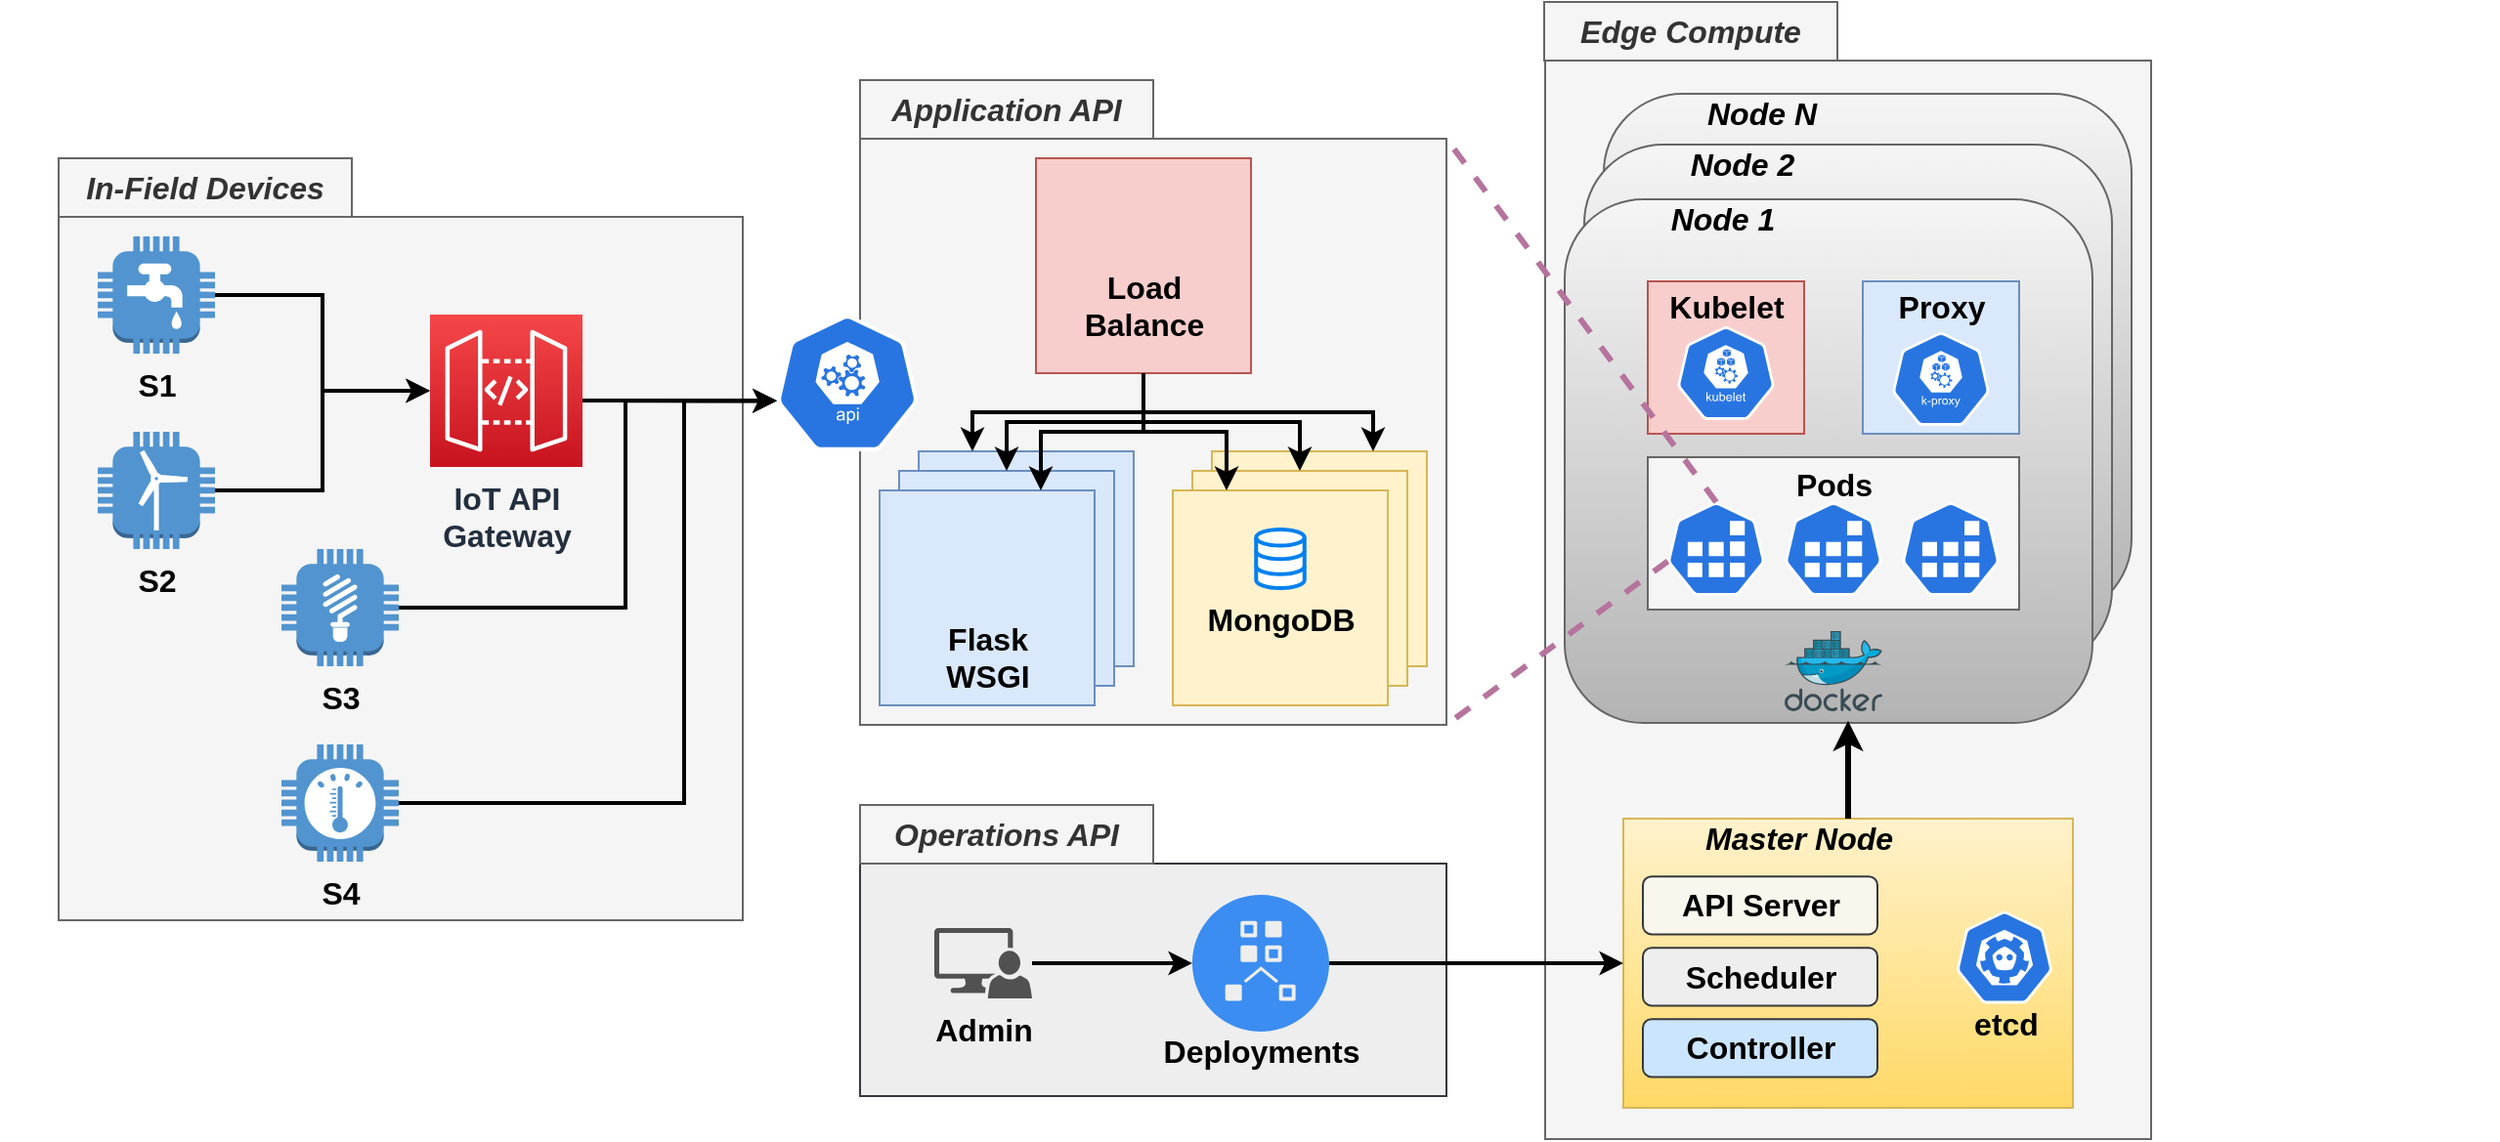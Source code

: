 <mxfile version="12.7.1" type="github">
  <diagram id="RAriAX78_pOGeq3DnyW0" name="Page-1">
    <mxGraphModel dx="1422" dy="729" grid="1" gridSize="10" guides="1" tooltips="1" connect="1" arrows="1" fold="1" page="1" pageScale="1" pageWidth="1100" pageHeight="850" math="0" shadow="0">
      <root>
        <mxCell id="0" />
        <mxCell id="1" parent="0" />
        <mxCell id="qDfdC1Bbom6j9W12h59z-249" value="" style="rounded=0;whiteSpace=wrap;html=1;labelBackgroundColor=none;fillColor=#eeeeee;strokeColor=#36393d;" vertex="1" parent="1">
          <mxGeometry x="480" y="501" width="300" height="119" as="geometry" />
        </mxCell>
        <mxCell id="qDfdC1Bbom6j9W12h59z-40" value="" style="group" vertex="1" connectable="0" parent="1">
          <mxGeometry x="1048" y="294" width="270" height="348" as="geometry" />
        </mxCell>
        <mxCell id="qDfdC1Bbom6j9W12h59z-122" value="" style="group" vertex="1" connectable="0" parent="qDfdC1Bbom6j9W12h59z-40">
          <mxGeometry x="-217.5" y="-204" width="310" height="552" as="geometry" />
        </mxCell>
        <mxCell id="qDfdC1Bbom6j9W12h59z-113" value="" style="rounded=0;whiteSpace=wrap;html=1;labelBackgroundColor=none;fillColor=#f5f5f5;strokeColor=#666666;fontColor=#333333;" vertex="1" parent="qDfdC1Bbom6j9W12h59z-122">
          <mxGeometry width="310" height="552" as="geometry" />
        </mxCell>
        <mxCell id="qDfdC1Bbom6j9W12h59z-41" value="" style="rounded=1;whiteSpace=wrap;html=1;gradientColor=#b3b3b3;fillColor=#f5f5f5;strokeColor=#666666;" vertex="1" parent="qDfdC1Bbom6j9W12h59z-122">
          <mxGeometry x="30" y="17" width="270" height="268" as="geometry" />
        </mxCell>
        <mxCell id="qDfdC1Bbom6j9W12h59z-42" value="&lt;i&gt;&lt;b&gt;&lt;font style=&quot;font-size: 16px&quot;&gt;Node N&lt;br&gt;&lt;/font&gt;&lt;/b&gt;&lt;/i&gt;" style="text;html=1;align=center;verticalAlign=middle;resizable=0;points=[];autosize=1;" vertex="1" parent="qDfdC1Bbom6j9W12h59z-122">
          <mxGeometry x="70" y="17" width="80" height="20" as="geometry" />
        </mxCell>
        <mxCell id="qDfdC1Bbom6j9W12h59z-38" value="" style="rounded=1;whiteSpace=wrap;html=1;gradientColor=#b3b3b3;fillColor=#f5f5f5;strokeColor=#666666;" vertex="1" parent="qDfdC1Bbom6j9W12h59z-122">
          <mxGeometry x="20" y="43" width="270" height="268" as="geometry" />
        </mxCell>
        <mxCell id="qDfdC1Bbom6j9W12h59z-39" value="&lt;i&gt;&lt;b&gt;&lt;font style=&quot;font-size: 16px&quot;&gt;Node 2&lt;br&gt;&lt;/font&gt;&lt;/b&gt;&lt;/i&gt;" style="text;html=1;align=center;verticalAlign=middle;resizable=0;points=[];autosize=1;" vertex="1" parent="qDfdC1Bbom6j9W12h59z-122">
          <mxGeometry x="60" y="43" width="80" height="20" as="geometry" />
        </mxCell>
        <mxCell id="qDfdC1Bbom6j9W12h59z-2" value="" style="rounded=1;whiteSpace=wrap;html=1;gradientColor=#b3b3b3;fillColor=#f5f5f5;strokeColor=#666666;" vertex="1" parent="qDfdC1Bbom6j9W12h59z-122">
          <mxGeometry x="10" y="71" width="270" height="268" as="geometry" />
        </mxCell>
        <mxCell id="qDfdC1Bbom6j9W12h59z-29" value="&lt;i&gt;&lt;b&gt;&lt;font style=&quot;font-size: 16px&quot;&gt;Node 1&lt;br&gt;&lt;/font&gt;&lt;/b&gt;&lt;/i&gt;" style="text;html=1;align=center;verticalAlign=middle;resizable=0;points=[];autosize=1;" vertex="1" parent="qDfdC1Bbom6j9W12h59z-122">
          <mxGeometry x="50" y="71" width="80" height="20" as="geometry" />
        </mxCell>
        <mxCell id="qDfdC1Bbom6j9W12h59z-44" value="" style="group" vertex="1" connectable="0" parent="qDfdC1Bbom6j9W12h59z-122">
          <mxGeometry x="47.5" y="113" width="195" height="220" as="geometry" />
        </mxCell>
        <mxCell id="qDfdC1Bbom6j9W12h59z-4" value="" style="aspect=fixed;html=1;points=[];align=center;image;fontSize=12;image=img/lib/mscae/Docker.svg;" vertex="1" parent="qDfdC1Bbom6j9W12h59z-44">
          <mxGeometry x="75" y="179" width="50" height="41" as="geometry" />
        </mxCell>
        <mxCell id="qDfdC1Bbom6j9W12h59z-28" value="" style="group" vertex="1" connectable="0" parent="qDfdC1Bbom6j9W12h59z-44">
          <mxGeometry width="195" height="168" as="geometry" />
        </mxCell>
        <mxCell id="qDfdC1Bbom6j9W12h59z-25" value="" style="rounded=0;whiteSpace=wrap;html=1;fillColor=#dae8fc;strokeColor=#6c8ebf;" vertex="1" parent="qDfdC1Bbom6j9W12h59z-28">
          <mxGeometry x="115" width="80" height="78" as="geometry" />
        </mxCell>
        <mxCell id="qDfdC1Bbom6j9W12h59z-13" value="" style="html=1;dashed=0;whitespace=wrap;fillColor=#2875E2;strokeColor=#ffffff;points=[[0.005,0.63,0],[0.1,0.2,0],[0.9,0.2,0],[0.5,0,0],[0.995,0.63,0],[0.72,0.99,0],[0.5,1,0],[0.28,0.99,0]];shape=mxgraph.kubernetes.icon;prIcon=k_proxy" vertex="1" parent="qDfdC1Bbom6j9W12h59z-28">
          <mxGeometry x="130" y="26" width="50" height="48" as="geometry" />
        </mxCell>
        <mxCell id="qDfdC1Bbom6j9W12h59z-19" value="" style="group" vertex="1" connectable="0" parent="qDfdC1Bbom6j9W12h59z-28">
          <mxGeometry x="5" y="90" width="190" height="78" as="geometry" />
        </mxCell>
        <mxCell id="qDfdC1Bbom6j9W12h59z-6" value="" style="rounded=0;whiteSpace=wrap;html=1;fillColor=#f5f5f5;strokeColor=#666666;fontColor=#333333;" vertex="1" parent="qDfdC1Bbom6j9W12h59z-19">
          <mxGeometry width="190" height="78" as="geometry" />
        </mxCell>
        <mxCell id="qDfdC1Bbom6j9W12h59z-7" value="" style="html=1;dashed=0;whitespace=wrap;fillColor=#2875E2;strokeColor=#ffffff;points=[[0.005,0.63,0],[0.1,0.2,0],[0.9,0.2,0],[0.5,0,0],[0.995,0.63,0],[0.72,0.99,0],[0.5,1,0],[0.28,0.99,0]];shape=mxgraph.kubernetes.icon;prIcon=job" vertex="1" parent="qDfdC1Bbom6j9W12h59z-19">
          <mxGeometry x="10" y="23" width="50" height="48" as="geometry" />
        </mxCell>
        <mxCell id="qDfdC1Bbom6j9W12h59z-8" value="" style="html=1;dashed=0;whitespace=wrap;fillColor=#2875E2;strokeColor=#ffffff;points=[[0.005,0.63,0],[0.1,0.2,0],[0.9,0.2,0],[0.5,0,0],[0.995,0.63,0],[0.72,0.99,0],[0.5,1,0],[0.28,0.99,0]];shape=mxgraph.kubernetes.icon;prIcon=job" vertex="1" parent="qDfdC1Bbom6j9W12h59z-19">
          <mxGeometry x="70" y="23" width="50" height="48" as="geometry" />
        </mxCell>
        <mxCell id="qDfdC1Bbom6j9W12h59z-9" value="" style="html=1;dashed=0;whitespace=wrap;fillColor=#2875E2;strokeColor=#ffffff;points=[[0.005,0.63,0],[0.1,0.2,0],[0.9,0.2,0],[0.5,0,0],[0.995,0.63,0],[0.72,0.99,0],[0.5,1,0],[0.28,0.99,0]];shape=mxgraph.kubernetes.icon;prIcon=job" vertex="1" parent="qDfdC1Bbom6j9W12h59z-19">
          <mxGeometry x="130" y="23" width="50" height="48" as="geometry" />
        </mxCell>
        <mxCell id="qDfdC1Bbom6j9W12h59z-10" value="&lt;font style=&quot;font-size: 16px&quot;&gt;&lt;b&gt;Pods&lt;/b&gt;&lt;/font&gt;" style="text;html=1;align=center;verticalAlign=middle;resizable=0;points=[];autosize=1;" vertex="1" parent="qDfdC1Bbom6j9W12h59z-19">
          <mxGeometry x="65" y="4" width="60" height="20" as="geometry" />
        </mxCell>
        <mxCell id="qDfdC1Bbom6j9W12h59z-18" value="" style="rounded=0;whiteSpace=wrap;html=1;fillColor=#f8cecc;strokeColor=#b85450;" vertex="1" parent="qDfdC1Bbom6j9W12h59z-28">
          <mxGeometry x="5" width="80" height="78" as="geometry" />
        </mxCell>
        <mxCell id="qDfdC1Bbom6j9W12h59z-12" value="" style="html=1;dashed=0;whitespace=wrap;fillColor=#2875E2;strokeColor=#ffffff;points=[[0.005,0.63,0],[0.1,0.2,0],[0.9,0.2,0],[0.5,0,0],[0.995,0.63,0],[0.72,0.99,0],[0.5,1,0],[0.28,0.99,0]];shape=mxgraph.kubernetes.icon;prIcon=kubelet" vertex="1" parent="qDfdC1Bbom6j9W12h59z-28">
          <mxGeometry x="20" y="23" width="50" height="48" as="geometry" />
        </mxCell>
        <mxCell id="qDfdC1Bbom6j9W12h59z-17" value="&lt;font style=&quot;font-size: 16px&quot;&gt;&lt;b&gt;Kubelet&lt;/b&gt;&lt;/font&gt;" style="text;html=1;align=center;verticalAlign=middle;resizable=0;points=[];autosize=1;" vertex="1" parent="qDfdC1Bbom6j9W12h59z-28">
          <mxGeometry y="3" width="90" height="20" as="geometry" />
        </mxCell>
        <mxCell id="qDfdC1Bbom6j9W12h59z-27" value="&lt;font style=&quot;font-size: 16px&quot;&gt;&lt;b&gt;Proxy&lt;/b&gt;&lt;/font&gt;" style="text;html=1;align=center;verticalAlign=middle;resizable=0;points=[];autosize=1;" vertex="1" parent="qDfdC1Bbom6j9W12h59z-28">
          <mxGeometry x="120" y="3" width="70" height="20" as="geometry" />
        </mxCell>
        <mxCell id="qDfdC1Bbom6j9W12h59z-61" value="z" style="group" vertex="1" connectable="0" parent="qDfdC1Bbom6j9W12h59z-122">
          <mxGeometry x="40" y="388" width="230" height="148" as="geometry" />
        </mxCell>
        <mxCell id="qDfdC1Bbom6j9W12h59z-45" value="" style="rounded=0;whiteSpace=wrap;html=1;gradientColor=#ffd966;fillColor=#fff2cc;strokeColor=#d6b656;" vertex="1" parent="qDfdC1Bbom6j9W12h59z-61">
          <mxGeometry width="230" height="148" as="geometry" />
        </mxCell>
        <mxCell id="qDfdC1Bbom6j9W12h59z-49" value="" style="group" vertex="1" connectable="0" parent="qDfdC1Bbom6j9W12h59z-61">
          <mxGeometry x="170" y="47.36" width="50" height="67.093" as="geometry" />
        </mxCell>
        <mxCell id="qDfdC1Bbom6j9W12h59z-47" value="" style="html=1;dashed=0;whitespace=wrap;fillColor=#2875E2;strokeColor=#ffffff;points=[[0.005,0.63,0],[0.1,0.2,0],[0.9,0.2,0],[0.5,0,0],[0.995,0.63,0],[0.72,0.99,0],[0.5,1,0],[0.28,0.99,0]];shape=mxgraph.kubernetes.icon;prIcon=etcd" vertex="1" parent="qDfdC1Bbom6j9W12h59z-49">
          <mxGeometry width="50" height="47.36" as="geometry" />
        </mxCell>
        <mxCell id="qDfdC1Bbom6j9W12h59z-48" value="&lt;font style=&quot;font-size: 16px&quot;&gt;&lt;b&gt;etcd&lt;/b&gt;&lt;/font&gt;" style="text;html=1;align=center;verticalAlign=middle;resizable=0;points=[];autosize=1;" vertex="1" parent="qDfdC1Bbom6j9W12h59z-49">
          <mxGeometry y="47.36" width="50" height="20" as="geometry" />
        </mxCell>
        <mxCell id="qDfdC1Bbom6j9W12h59z-55" value="" style="group" vertex="1" connectable="0" parent="qDfdC1Bbom6j9W12h59z-61">
          <mxGeometry x="10" y="29.6" width="120" height="102.613" as="geometry" />
        </mxCell>
        <mxCell id="qDfdC1Bbom6j9W12h59z-51" value="&lt;font style=&quot;font-size: 16px&quot;&gt;&lt;b&gt;API Server&lt;br&gt;&lt;/b&gt;&lt;/font&gt;" style="rounded=1;whiteSpace=wrap;html=1;fillColor=#f9f7ed;strokeColor=#36393d;" vertex="1" parent="qDfdC1Bbom6j9W12h59z-55">
          <mxGeometry width="120" height="29.6" as="geometry" />
        </mxCell>
        <mxCell id="qDfdC1Bbom6j9W12h59z-52" value="&lt;font style=&quot;font-size: 16px&quot;&gt;&lt;b&gt;Scheduler&lt;/b&gt;&lt;/font&gt;" style="rounded=1;whiteSpace=wrap;html=1;fillColor=#eeeeee;strokeColor=#36393d;" vertex="1" parent="qDfdC1Bbom6j9W12h59z-55">
          <mxGeometry y="36.507" width="120" height="29.6" as="geometry" />
        </mxCell>
        <mxCell id="qDfdC1Bbom6j9W12h59z-53" value="&lt;font style=&quot;font-size: 16px&quot;&gt;&lt;b&gt;Controller&lt;/b&gt;&lt;/font&gt;" style="rounded=1;whiteSpace=wrap;html=1;fillColor=#cce5ff;strokeColor=#36393d;" vertex="1" parent="qDfdC1Bbom6j9W12h59z-55">
          <mxGeometry y="73.013" width="120" height="29.6" as="geometry" />
        </mxCell>
        <mxCell id="qDfdC1Bbom6j9W12h59z-58" value="&lt;i&gt;&lt;b&gt;&lt;font style=&quot;font-size: 16px&quot;&gt;Master Node&lt;br&gt;&lt;/font&gt;&lt;/b&gt;&lt;/i&gt;" style="text;html=1;align=center;verticalAlign=middle;resizable=0;points=[];autosize=1;" vertex="1" parent="qDfdC1Bbom6j9W12h59z-61">
          <mxGeometry x="24" width="130" height="20" as="geometry" />
        </mxCell>
        <mxCell id="qDfdC1Bbom6j9W12h59z-242" style="edgeStyle=orthogonalEdgeStyle;rounded=0;orthogonalLoop=1;jettySize=auto;html=1;entryX=0.537;entryY=0.996;entryDx=0;entryDy=0;entryPerimeter=0;strokeColor=#000000;strokeWidth=3;" edge="1" parent="qDfdC1Bbom6j9W12h59z-122" source="qDfdC1Bbom6j9W12h59z-45" target="qDfdC1Bbom6j9W12h59z-2">
          <mxGeometry relative="1" as="geometry" />
        </mxCell>
        <mxCell id="qDfdC1Bbom6j9W12h59z-233" value="" style="group" vertex="1" connectable="0" parent="1">
          <mxGeometry x="40" y="100" width="740" height="450" as="geometry" />
        </mxCell>
        <mxCell id="qDfdC1Bbom6j9W12h59z-230" value="" style="rounded=0;whiteSpace=wrap;html=1;labelBackgroundColor=none;fillColor=#f5f5f5;strokeColor=#666666;fontColor=#333333;" vertex="1" parent="qDfdC1Bbom6j9W12h59z-233">
          <mxGeometry x="30" y="70" width="350" height="360" as="geometry" />
        </mxCell>
        <mxCell id="qDfdC1Bbom6j9W12h59z-126" value="" style="group" vertex="1" connectable="0" parent="qDfdC1Bbom6j9W12h59z-233">
          <mxGeometry x="440" width="300" height="330" as="geometry" />
        </mxCell>
        <mxCell id="qDfdC1Bbom6j9W12h59z-118" value="" style="group" vertex="1" connectable="0" parent="qDfdC1Bbom6j9W12h59z-126">
          <mxGeometry width="300" height="330" as="geometry" />
        </mxCell>
        <mxCell id="qDfdC1Bbom6j9W12h59z-110" value="" style="group" vertex="1" connectable="0" parent="qDfdC1Bbom6j9W12h59z-118">
          <mxGeometry y="30" width="300" height="300" as="geometry" />
        </mxCell>
        <mxCell id="qDfdC1Bbom6j9W12h59z-108" value="" style="rounded=0;whiteSpace=wrap;html=1;labelBackgroundColor=none;fillColor=#f5f5f5;strokeColor=#666666;fontColor=#333333;" vertex="1" parent="qDfdC1Bbom6j9W12h59z-110">
          <mxGeometry width="300" height="300" as="geometry" />
        </mxCell>
        <mxCell id="qDfdC1Bbom6j9W12h59z-109" value="" style="group" vertex="1" connectable="0" parent="qDfdC1Bbom6j9W12h59z-110">
          <mxGeometry x="10" y="10" width="290" height="290" as="geometry" />
        </mxCell>
        <mxCell id="qDfdC1Bbom6j9W12h59z-93" value="" style="group" vertex="1" connectable="0" parent="qDfdC1Bbom6j9W12h59z-109">
          <mxGeometry x="80" width="110" height="110" as="geometry" />
        </mxCell>
        <mxCell id="qDfdC1Bbom6j9W12h59z-89" value="" style="group;fillColor=#f8cecc;labelBackgroundColor=none;strokeColor=#b85450;" vertex="1" connectable="0" parent="qDfdC1Bbom6j9W12h59z-93">
          <mxGeometry width="110" height="110" as="geometry" />
        </mxCell>
        <mxCell id="qDfdC1Bbom6j9W12h59z-90" value="" style="whiteSpace=wrap;html=1;aspect=fixed;fillColor=#f8cecc;strokeColor=#b85450;" vertex="1" parent="qDfdC1Bbom6j9W12h59z-89">
          <mxGeometry width="110" height="110" as="geometry" />
        </mxCell>
        <mxCell id="qDfdC1Bbom6j9W12h59z-87" value="&lt;div style=&quot;font-size: 16px&quot;&gt;&lt;font style=&quot;font-size: 16px&quot;&gt;&lt;b&gt;Load&lt;/b&gt;&lt;/font&gt;&lt;/div&gt;&lt;div style=&quot;font-size: 16px&quot;&gt;&lt;font style=&quot;font-size: 16px&quot;&gt;&lt;b&gt;Balance&lt;br&gt;&lt;/b&gt;&lt;/font&gt;&lt;/div&gt;" style="shape=image;html=1;verticalAlign=top;verticalLabelPosition=bottom;labelBackgroundColor=none;imageAspect=0;aspect=fixed;image=https://cdn0.iconfinder.com/data/icons/zondicons/20/load-balancer-128.png;fillColor=none;" vertex="1" parent="qDfdC1Bbom6j9W12h59z-89">
          <mxGeometry x="35" y="10" width="40" height="40" as="geometry" />
        </mxCell>
        <mxCell id="qDfdC1Bbom6j9W12h59z-92" style="edgeStyle=orthogonalEdgeStyle;rounded=0;orthogonalLoop=1;jettySize=auto;html=1;exitX=0.5;exitY=1;exitDx=0;exitDy=0;strokeWidth=2;" edge="1" parent="qDfdC1Bbom6j9W12h59z-89" source="qDfdC1Bbom6j9W12h59z-87" target="qDfdC1Bbom6j9W12h59z-87">
          <mxGeometry relative="1" as="geometry" />
        </mxCell>
        <mxCell id="qDfdC1Bbom6j9W12h59z-96" value="" style="group" vertex="1" connectable="0" parent="qDfdC1Bbom6j9W12h59z-109">
          <mxGeometry y="150" width="290" height="140" as="geometry" />
        </mxCell>
        <mxCell id="qDfdC1Bbom6j9W12h59z-81" value="" style="group" vertex="1" connectable="0" parent="qDfdC1Bbom6j9W12h59z-96">
          <mxGeometry width="290" height="140" as="geometry" />
        </mxCell>
        <mxCell id="qDfdC1Bbom6j9W12h59z-79" value="" style="whiteSpace=wrap;html=1;aspect=fixed;fillColor=#dae8fc;strokeColor=#6c8ebf;" vertex="1" parent="qDfdC1Bbom6j9W12h59z-81">
          <mxGeometry x="20" width="110" height="110" as="geometry" />
        </mxCell>
        <mxCell id="qDfdC1Bbom6j9W12h59z-80" value="" style="whiteSpace=wrap;html=1;aspect=fixed;fillColor=#dae8fc;strokeColor=#6c8ebf;" vertex="1" parent="qDfdC1Bbom6j9W12h59z-81">
          <mxGeometry x="10" y="10" width="110" height="110" as="geometry" />
        </mxCell>
        <mxCell id="qDfdC1Bbom6j9W12h59z-72" value="" style="group;fillColor=none;labelBackgroundColor=none;" vertex="1" connectable="0" parent="qDfdC1Bbom6j9W12h59z-81">
          <mxGeometry y="20" width="290" height="120" as="geometry" />
        </mxCell>
        <mxCell id="qDfdC1Bbom6j9W12h59z-71" value="" style="whiteSpace=wrap;html=1;aspect=fixed;fillColor=#dae8fc;strokeColor=#6c8ebf;" vertex="1" parent="qDfdC1Bbom6j9W12h59z-72">
          <mxGeometry width="110" height="110" as="geometry" />
        </mxCell>
        <mxCell id="_77lGK3YF5Gts2ZvxuUZ-8" value="&lt;div&gt;&lt;font style=&quot;font-size: 16px&quot;&gt;&lt;b&gt;Flask&lt;/b&gt;&lt;/font&gt;&lt;/div&gt;&lt;div&gt;&lt;font style=&quot;font-size: 16px&quot;&gt;&lt;b&gt;WSGI&lt;/b&gt;&lt;/font&gt;&lt;/div&gt;" style="shape=image;html=1;verticalAlign=top;verticalLabelPosition=bottom;labelBackgroundColor=none;imageAspect=0;aspect=fixed;image=https://cdn4.iconfinder.com/data/icons/logos-brands-5/24/flask-128.png" parent="qDfdC1Bbom6j9W12h59z-72" vertex="1">
          <mxGeometry x="30" y="10" width="50" height="50" as="geometry" />
        </mxCell>
        <mxCell id="qDfdC1Bbom6j9W12h59z-82" value="" style="group" vertex="1" connectable="0" parent="qDfdC1Bbom6j9W12h59z-96">
          <mxGeometry x="150" y="20" width="130" height="110" as="geometry" />
        </mxCell>
        <mxCell id="qDfdC1Bbom6j9W12h59z-74" value="" style="group" vertex="1" connectable="0" parent="qDfdC1Bbom6j9W12h59z-82">
          <mxGeometry width="130" height="110" as="geometry" />
        </mxCell>
        <mxCell id="qDfdC1Bbom6j9W12h59z-76" value="" style="whiteSpace=wrap;html=1;aspect=fixed;fillColor=#fff2cc;strokeColor=#d6b656;" vertex="1" parent="qDfdC1Bbom6j9W12h59z-74">
          <mxGeometry x="20" y="-20" width="110" height="110" as="geometry" />
        </mxCell>
        <mxCell id="qDfdC1Bbom6j9W12h59z-75" value="" style="whiteSpace=wrap;html=1;aspect=fixed;fillColor=#fff2cc;strokeColor=#d6b656;" vertex="1" parent="qDfdC1Bbom6j9W12h59z-74">
          <mxGeometry x="10" y="-10" width="110" height="110" as="geometry" />
        </mxCell>
        <mxCell id="qDfdC1Bbom6j9W12h59z-73" value="" style="whiteSpace=wrap;html=1;aspect=fixed;fillColor=#fff2cc;strokeColor=#d6b656;" vertex="1" parent="qDfdC1Bbom6j9W12h59z-74">
          <mxGeometry width="110" height="110" as="geometry" />
        </mxCell>
        <mxCell id="qDfdC1Bbom6j9W12h59z-65" value="&lt;font style=&quot;font-size: 16px&quot;&gt;&lt;b&gt;MongoDB&lt;/b&gt;&lt;/font&gt;" style="html=1;verticalLabelPosition=bottom;align=center;labelBackgroundColor=none;verticalAlign=top;strokeWidth=2;strokeColor=#0080F0;shadow=0;dashed=0;shape=mxgraph.ios7.icons.data;" vertex="1" parent="qDfdC1Bbom6j9W12h59z-74">
          <mxGeometry x="42.63" y="20" width="24.74" height="30" as="geometry" />
        </mxCell>
        <mxCell id="qDfdC1Bbom6j9W12h59z-97" style="edgeStyle=orthogonalEdgeStyle;rounded=0;orthogonalLoop=1;jettySize=auto;html=1;exitX=0.5;exitY=1;exitDx=0;exitDy=0;entryX=0.75;entryY=0;entryDx=0;entryDy=0;strokeWidth=2;" edge="1" parent="qDfdC1Bbom6j9W12h59z-109" source="qDfdC1Bbom6j9W12h59z-90" target="qDfdC1Bbom6j9W12h59z-71">
          <mxGeometry relative="1" as="geometry" />
        </mxCell>
        <mxCell id="qDfdC1Bbom6j9W12h59z-98" style="edgeStyle=orthogonalEdgeStyle;rounded=0;orthogonalLoop=1;jettySize=auto;html=1;exitX=0.5;exitY=1;exitDx=0;exitDy=0;entryX=0.5;entryY=0;entryDx=0;entryDy=0;strokeWidth=2;" edge="1" parent="qDfdC1Bbom6j9W12h59z-109" source="qDfdC1Bbom6j9W12h59z-90" target="qDfdC1Bbom6j9W12h59z-80">
          <mxGeometry relative="1" as="geometry" />
        </mxCell>
        <mxCell id="qDfdC1Bbom6j9W12h59z-99" style="edgeStyle=orthogonalEdgeStyle;rounded=0;orthogonalLoop=1;jettySize=auto;html=1;exitX=0.5;exitY=1;exitDx=0;exitDy=0;entryX=0.25;entryY=0;entryDx=0;entryDy=0;strokeWidth=2;" edge="1" parent="qDfdC1Bbom6j9W12h59z-109" source="qDfdC1Bbom6j9W12h59z-90" target="qDfdC1Bbom6j9W12h59z-79">
          <mxGeometry relative="1" as="geometry" />
        </mxCell>
        <mxCell id="qDfdC1Bbom6j9W12h59z-100" style="edgeStyle=orthogonalEdgeStyle;rounded=0;orthogonalLoop=1;jettySize=auto;html=1;exitX=0.5;exitY=1;exitDx=0;exitDy=0;entryX=0.25;entryY=0;entryDx=0;entryDy=0;strokeWidth=2;" edge="1" parent="qDfdC1Bbom6j9W12h59z-109" source="qDfdC1Bbom6j9W12h59z-90" target="qDfdC1Bbom6j9W12h59z-73">
          <mxGeometry relative="1" as="geometry" />
        </mxCell>
        <mxCell id="qDfdC1Bbom6j9W12h59z-102" style="edgeStyle=orthogonalEdgeStyle;rounded=0;orthogonalLoop=1;jettySize=auto;html=1;exitX=0.5;exitY=1;exitDx=0;exitDy=0;entryX=0.5;entryY=0;entryDx=0;entryDy=0;strokeWidth=2;" edge="1" parent="qDfdC1Bbom6j9W12h59z-109" source="qDfdC1Bbom6j9W12h59z-90" target="qDfdC1Bbom6j9W12h59z-75">
          <mxGeometry relative="1" as="geometry" />
        </mxCell>
        <mxCell id="qDfdC1Bbom6j9W12h59z-103" style="edgeStyle=orthogonalEdgeStyle;rounded=0;orthogonalLoop=1;jettySize=auto;html=1;exitX=0.5;exitY=1;exitDx=0;exitDy=0;entryX=0.75;entryY=0;entryDx=0;entryDy=0;strokeWidth=2;" edge="1" parent="qDfdC1Bbom6j9W12h59z-109" source="qDfdC1Bbom6j9W12h59z-90" target="qDfdC1Bbom6j9W12h59z-76">
          <mxGeometry relative="1" as="geometry" />
        </mxCell>
        <mxCell id="qDfdC1Bbom6j9W12h59z-234" style="edgeStyle=orthogonalEdgeStyle;rounded=0;orthogonalLoop=1;jettySize=auto;html=1;exitX=0.5;exitY=1;exitDx=0;exitDy=0;strokeWidth=2;" edge="1" parent="qDfdC1Bbom6j9W12h59z-110" source="qDfdC1Bbom6j9W12h59z-108" target="qDfdC1Bbom6j9W12h59z-108">
          <mxGeometry relative="1" as="geometry" />
        </mxCell>
        <mxCell id="qDfdC1Bbom6j9W12h59z-117" value="&lt;font style=&quot;font-size: 16px&quot;&gt;&lt;i&gt;&lt;b&gt;Application API&lt;br&gt;&lt;/b&gt;&lt;/i&gt;&lt;/font&gt;" style="rounded=0;whiteSpace=wrap;html=1;labelBackgroundColor=none;fillColor=#f5f5f5;strokeColor=#666666;fontColor=#333333;" vertex="1" parent="qDfdC1Bbom6j9W12h59z-118">
          <mxGeometry width="150" height="30" as="geometry" />
        </mxCell>
        <mxCell id="qDfdC1Bbom6j9W12h59z-137" value="" style="group" vertex="1" connectable="0" parent="qDfdC1Bbom6j9W12h59z-233">
          <mxGeometry x="50" y="80" width="248" height="360" as="geometry" />
        </mxCell>
        <mxCell id="_77lGK3YF5Gts2ZvxuUZ-6" value="&lt;div style=&quot;font-size: 16px&quot;&gt;&lt;font style=&quot;font-size: 16px&quot;&gt;&lt;b&gt;IoT API&lt;/b&gt;&lt;/font&gt;&lt;/div&gt;&lt;div style=&quot;font-size: 16px&quot;&gt;&lt;font style=&quot;font-size: 16px&quot;&gt;&lt;b&gt;Gateway&lt;/b&gt;&lt;/font&gt;&lt;/div&gt;" style="outlineConnect=0;fontColor=#232F3E;gradientColor=#F54749;gradientDirection=north;fillColor=#C7131F;strokeColor=#ffffff;dashed=0;verticalLabelPosition=bottom;verticalAlign=top;align=center;html=1;fontSize=12;fontStyle=0;aspect=fixed;shape=mxgraph.aws4.resourceIcon;resIcon=mxgraph.aws4.api_gateway;" parent="qDfdC1Bbom6j9W12h59z-137" vertex="1">
          <mxGeometry x="170" y="40" width="78" height="78" as="geometry" />
        </mxCell>
        <mxCell id="qDfdC1Bbom6j9W12h59z-133" value="" style="group" vertex="1" connectable="0" parent="qDfdC1Bbom6j9W12h59z-137">
          <mxGeometry width="60" height="360" as="geometry" />
        </mxCell>
        <mxCell id="_77lGK3YF5Gts2ZvxuUZ-1" value="&lt;font style=&quot;font-size: 16px&quot;&gt;&lt;b&gt;S1&lt;/b&gt;&lt;/font&gt;" style="outlineConnect=0;dashed=0;verticalLabelPosition=bottom;verticalAlign=top;align=center;html=1;shape=mxgraph.aws3.utility;fillColor=#5294CF;gradientColor=none;" parent="qDfdC1Bbom6j9W12h59z-133" vertex="1">
          <mxGeometry width="60" height="60" as="geometry" />
        </mxCell>
        <mxCell id="_77lGK3YF5Gts2ZvxuUZ-2" value="&lt;font style=&quot;font-size: 16px&quot;&gt;&lt;b&gt;S2&lt;/b&gt;&lt;/font&gt;" style="outlineConnect=0;dashed=0;verticalLabelPosition=bottom;verticalAlign=top;align=center;html=1;shape=mxgraph.aws3.windfarm;fillColor=#5294CF;gradientColor=none;" parent="qDfdC1Bbom6j9W12h59z-133" vertex="1">
          <mxGeometry y="100" width="60" height="60" as="geometry" />
        </mxCell>
        <mxCell id="qDfdC1Bbom6j9W12h59z-134" style="edgeStyle=orthogonalEdgeStyle;rounded=0;orthogonalLoop=1;jettySize=auto;html=1;strokeWidth=2;" edge="1" parent="qDfdC1Bbom6j9W12h59z-137" source="_77lGK3YF5Gts2ZvxuUZ-1" target="_77lGK3YF5Gts2ZvxuUZ-6">
          <mxGeometry relative="1" as="geometry" />
        </mxCell>
        <mxCell id="qDfdC1Bbom6j9W12h59z-136" style="edgeStyle=orthogonalEdgeStyle;rounded=0;orthogonalLoop=1;jettySize=auto;html=1;exitX=1;exitY=0.5;exitDx=0;exitDy=0;exitPerimeter=0;strokeWidth=2;" edge="1" parent="qDfdC1Bbom6j9W12h59z-137" source="_77lGK3YF5Gts2ZvxuUZ-2" target="_77lGK3YF5Gts2ZvxuUZ-6">
          <mxGeometry relative="1" as="geometry" />
        </mxCell>
        <mxCell id="qDfdC1Bbom6j9W12h59z-201" value="&lt;font style=&quot;font-size: 16px&quot;&gt;&lt;i&gt;&lt;b&gt;In-Field Devices&lt;br&gt;&lt;/b&gt;&lt;/i&gt;&lt;/font&gt;" style="rounded=0;whiteSpace=wrap;html=1;labelBackgroundColor=none;fillColor=#f5f5f5;strokeColor=#666666;fontColor=#333333;" vertex="1" parent="qDfdC1Bbom6j9W12h59z-233">
          <mxGeometry x="30" y="40" width="150" height="30" as="geometry" />
        </mxCell>
        <mxCell id="qDfdC1Bbom6j9W12h59z-255" style="edgeStyle=orthogonalEdgeStyle;rounded=0;orthogonalLoop=1;jettySize=auto;html=1;entryX=0.005;entryY=0.63;entryDx=0;entryDy=0;entryPerimeter=0;strokeColor=#000000;strokeWidth=2;" edge="1" parent="qDfdC1Bbom6j9W12h59z-233" source="_77lGK3YF5Gts2ZvxuUZ-3" target="qDfdC1Bbom6j9W12h59z-131">
          <mxGeometry relative="1" as="geometry">
            <Array as="points">
              <mxPoint x="320" y="270" />
              <mxPoint x="320" y="164" />
            </Array>
          </mxGeometry>
        </mxCell>
        <mxCell id="_77lGK3YF5Gts2ZvxuUZ-3" value="&lt;font style=&quot;font-size: 16px&quot;&gt;&lt;b&gt;S3&lt;/b&gt;&lt;/font&gt;" style="outlineConnect=0;dashed=0;verticalLabelPosition=bottom;verticalAlign=top;align=center;html=1;shape=mxgraph.aws3.lightbulb;fillColor=#5294CF;gradientColor=none;" parent="qDfdC1Bbom6j9W12h59z-233" vertex="1">
          <mxGeometry x="144" y="240" width="60" height="60" as="geometry" />
        </mxCell>
        <mxCell id="qDfdC1Bbom6j9W12h59z-256" style="edgeStyle=orthogonalEdgeStyle;rounded=0;orthogonalLoop=1;jettySize=auto;html=1;entryX=0.005;entryY=0.63;entryDx=0;entryDy=0;entryPerimeter=0;strokeColor=#000000;strokeWidth=2;" edge="1" parent="qDfdC1Bbom6j9W12h59z-233" source="_77lGK3YF5Gts2ZvxuUZ-4" target="qDfdC1Bbom6j9W12h59z-131">
          <mxGeometry relative="1" as="geometry">
            <Array as="points">
              <mxPoint x="350" y="370" />
              <mxPoint x="350" y="164" />
            </Array>
          </mxGeometry>
        </mxCell>
        <mxCell id="_77lGK3YF5Gts2ZvxuUZ-4" value="&lt;font style=&quot;font-size: 16px&quot;&gt;&lt;b&gt;S4&lt;/b&gt;&lt;/font&gt;" style="outlineConnect=0;dashed=0;verticalLabelPosition=bottom;verticalAlign=top;align=center;html=1;shape=mxgraph.aws3.thermostat;fillColor=#5294CF;gradientColor=none;" parent="qDfdC1Bbom6j9W12h59z-233" vertex="1">
          <mxGeometry x="144" y="340" width="60" height="60" as="geometry" />
        </mxCell>
        <mxCell id="qDfdC1Bbom6j9W12h59z-131" value="" style="html=1;dashed=0;whitespace=wrap;fillColor=#2875E2;strokeColor=#ffffff;points=[[0.005,0.63,0],[0.1,0.2,0],[0.9,0.2,0],[0.5,0,0],[0.995,0.63,0],[0.72,0.99,0],[0.5,1,0],[0.28,0.99,0]];shape=mxgraph.kubernetes.icon;prIcon=api;labelBackgroundColor=none;" vertex="1" parent="qDfdC1Bbom6j9W12h59z-233">
          <mxGeometry x="397.08" y="120" width="72.92" height="70" as="geometry" />
        </mxCell>
        <mxCell id="qDfdC1Bbom6j9W12h59z-250" value="&lt;font style=&quot;font-size: 16px&quot;&gt;&lt;i&gt;&lt;b&gt;Operations API&lt;br&gt;&lt;/b&gt;&lt;/i&gt;&lt;/font&gt;" style="rounded=0;whiteSpace=wrap;html=1;labelBackgroundColor=none;fillColor=#f5f5f5;strokeColor=#666666;fontColor=#333333;" vertex="1" parent="qDfdC1Bbom6j9W12h59z-233">
          <mxGeometry x="440" y="371" width="150" height="30" as="geometry" />
        </mxCell>
        <mxCell id="qDfdC1Bbom6j9W12h59z-254" style="edgeStyle=orthogonalEdgeStyle;rounded=0;orthogonalLoop=1;jettySize=auto;html=1;entryX=0.005;entryY=0.63;entryDx=0;entryDy=0;entryPerimeter=0;strokeColor=#000000;strokeWidth=2;" edge="1" parent="qDfdC1Bbom6j9W12h59z-233" source="_77lGK3YF5Gts2ZvxuUZ-6" target="qDfdC1Bbom6j9W12h59z-131">
          <mxGeometry relative="1" as="geometry">
            <Array as="points">
              <mxPoint x="330" y="164" />
              <mxPoint x="330" y="164" />
            </Array>
          </mxGeometry>
        </mxCell>
        <mxCell id="qDfdC1Bbom6j9W12h59z-236" value="" style="endArrow=none;dashed=1;html=1;strokeWidth=3;entryX=1;entryY=1;entryDx=0;entryDy=0;strokeColor=#B5739D;exitX=0.005;exitY=0.63;exitDx=0;exitDy=0;exitPerimeter=0;" edge="1" parent="1" source="qDfdC1Bbom6j9W12h59z-7" target="qDfdC1Bbom6j9W12h59z-108">
          <mxGeometry width="50" height="50" relative="1" as="geometry">
            <mxPoint x="700" y="518" as="sourcePoint" />
            <mxPoint x="-90" y="638" as="targetPoint" />
          </mxGeometry>
        </mxCell>
        <mxCell id="qDfdC1Bbom6j9W12h59z-237" value="" style="endArrow=none;dashed=1;html=1;strokeWidth=3;entryX=1;entryY=0;entryDx=0;entryDy=0;strokeColor=#B5739D;exitX=0.5;exitY=0;exitDx=0;exitDy=0;exitPerimeter=0;" edge="1" parent="1" source="qDfdC1Bbom6j9W12h59z-7" target="qDfdC1Bbom6j9W12h59z-108">
          <mxGeometry width="50" height="50" relative="1" as="geometry">
            <mxPoint x="810" y="398" as="sourcePoint" />
            <mxPoint x="-90" y="638" as="targetPoint" />
          </mxGeometry>
        </mxCell>
        <mxCell id="qDfdC1Bbom6j9W12h59z-124" value="" style="group" vertex="1" connectable="0" parent="1">
          <mxGeometry x="830" y="60" width="150" height="30" as="geometry" />
        </mxCell>
        <mxCell id="qDfdC1Bbom6j9W12h59z-114" value="&lt;font style=&quot;font-size: 16px&quot;&gt;&lt;i&gt;&lt;b&gt;Edge Compute&lt;br&gt;&lt;/b&gt;&lt;/i&gt;&lt;/font&gt;" style="rounded=0;whiteSpace=wrap;html=1;labelBackgroundColor=none;fillColor=#f5f5f5;strokeColor=#666666;fontColor=#333333;" vertex="1" parent="qDfdC1Bbom6j9W12h59z-124">
          <mxGeometry width="150" height="30" as="geometry" />
        </mxCell>
        <mxCell id="qDfdC1Bbom6j9W12h59z-247" style="edgeStyle=orthogonalEdgeStyle;rounded=0;orthogonalLoop=1;jettySize=auto;html=1;strokeColor=#000000;strokeWidth=2;" edge="1" parent="1" source="qDfdC1Bbom6j9W12h59z-244" target="qDfdC1Bbom6j9W12h59z-246">
          <mxGeometry relative="1" as="geometry" />
        </mxCell>
        <mxCell id="qDfdC1Bbom6j9W12h59z-244" value="&lt;div style=&quot;font-size: 16px&quot;&gt;&lt;b&gt;&lt;font style=&quot;font-size: 16px&quot;&gt;Admin&lt;/font&gt;&lt;/b&gt;&lt;/div&gt;" style="pointerEvents=1;shadow=0;dashed=0;html=1;strokeColor=none;labelPosition=center;verticalLabelPosition=bottom;verticalAlign=top;align=center;fillColor=#515151;shape=mxgraph.mscae.system_center.admin_console;labelBackgroundColor=none;" vertex="1" parent="1">
          <mxGeometry x="518" y="534" width="50" height="36" as="geometry" />
        </mxCell>
        <mxCell id="qDfdC1Bbom6j9W12h59z-245" value="&lt;font style=&quot;font-size: 16px&quot;&gt;&lt;b&gt;Deployments&lt;/b&gt;&lt;/font&gt;" style="text;html=1;align=center;verticalAlign=middle;resizable=0;points=[];autosize=1;" vertex="1" parent="1">
          <mxGeometry x="620" y="587" width="130" height="20" as="geometry" />
        </mxCell>
        <mxCell id="qDfdC1Bbom6j9W12h59z-248" style="edgeStyle=orthogonalEdgeStyle;rounded=0;orthogonalLoop=1;jettySize=auto;html=1;strokeColor=#000000;strokeWidth=2;" edge="1" parent="1" source="qDfdC1Bbom6j9W12h59z-246" target="qDfdC1Bbom6j9W12h59z-45">
          <mxGeometry relative="1" as="geometry" />
        </mxCell>
        <mxCell id="qDfdC1Bbom6j9W12h59z-246" value="" style="html=1;aspect=fixed;strokeColor=none;shadow=0;align=center;verticalAlign=top;fillColor=#3B8DF1;shape=mxgraph.gcp2.admin_connected;labelBackgroundColor=none;" vertex="1" parent="1">
          <mxGeometry x="650" y="517" width="70" height="70" as="geometry" />
        </mxCell>
      </root>
    </mxGraphModel>
  </diagram>
</mxfile>

